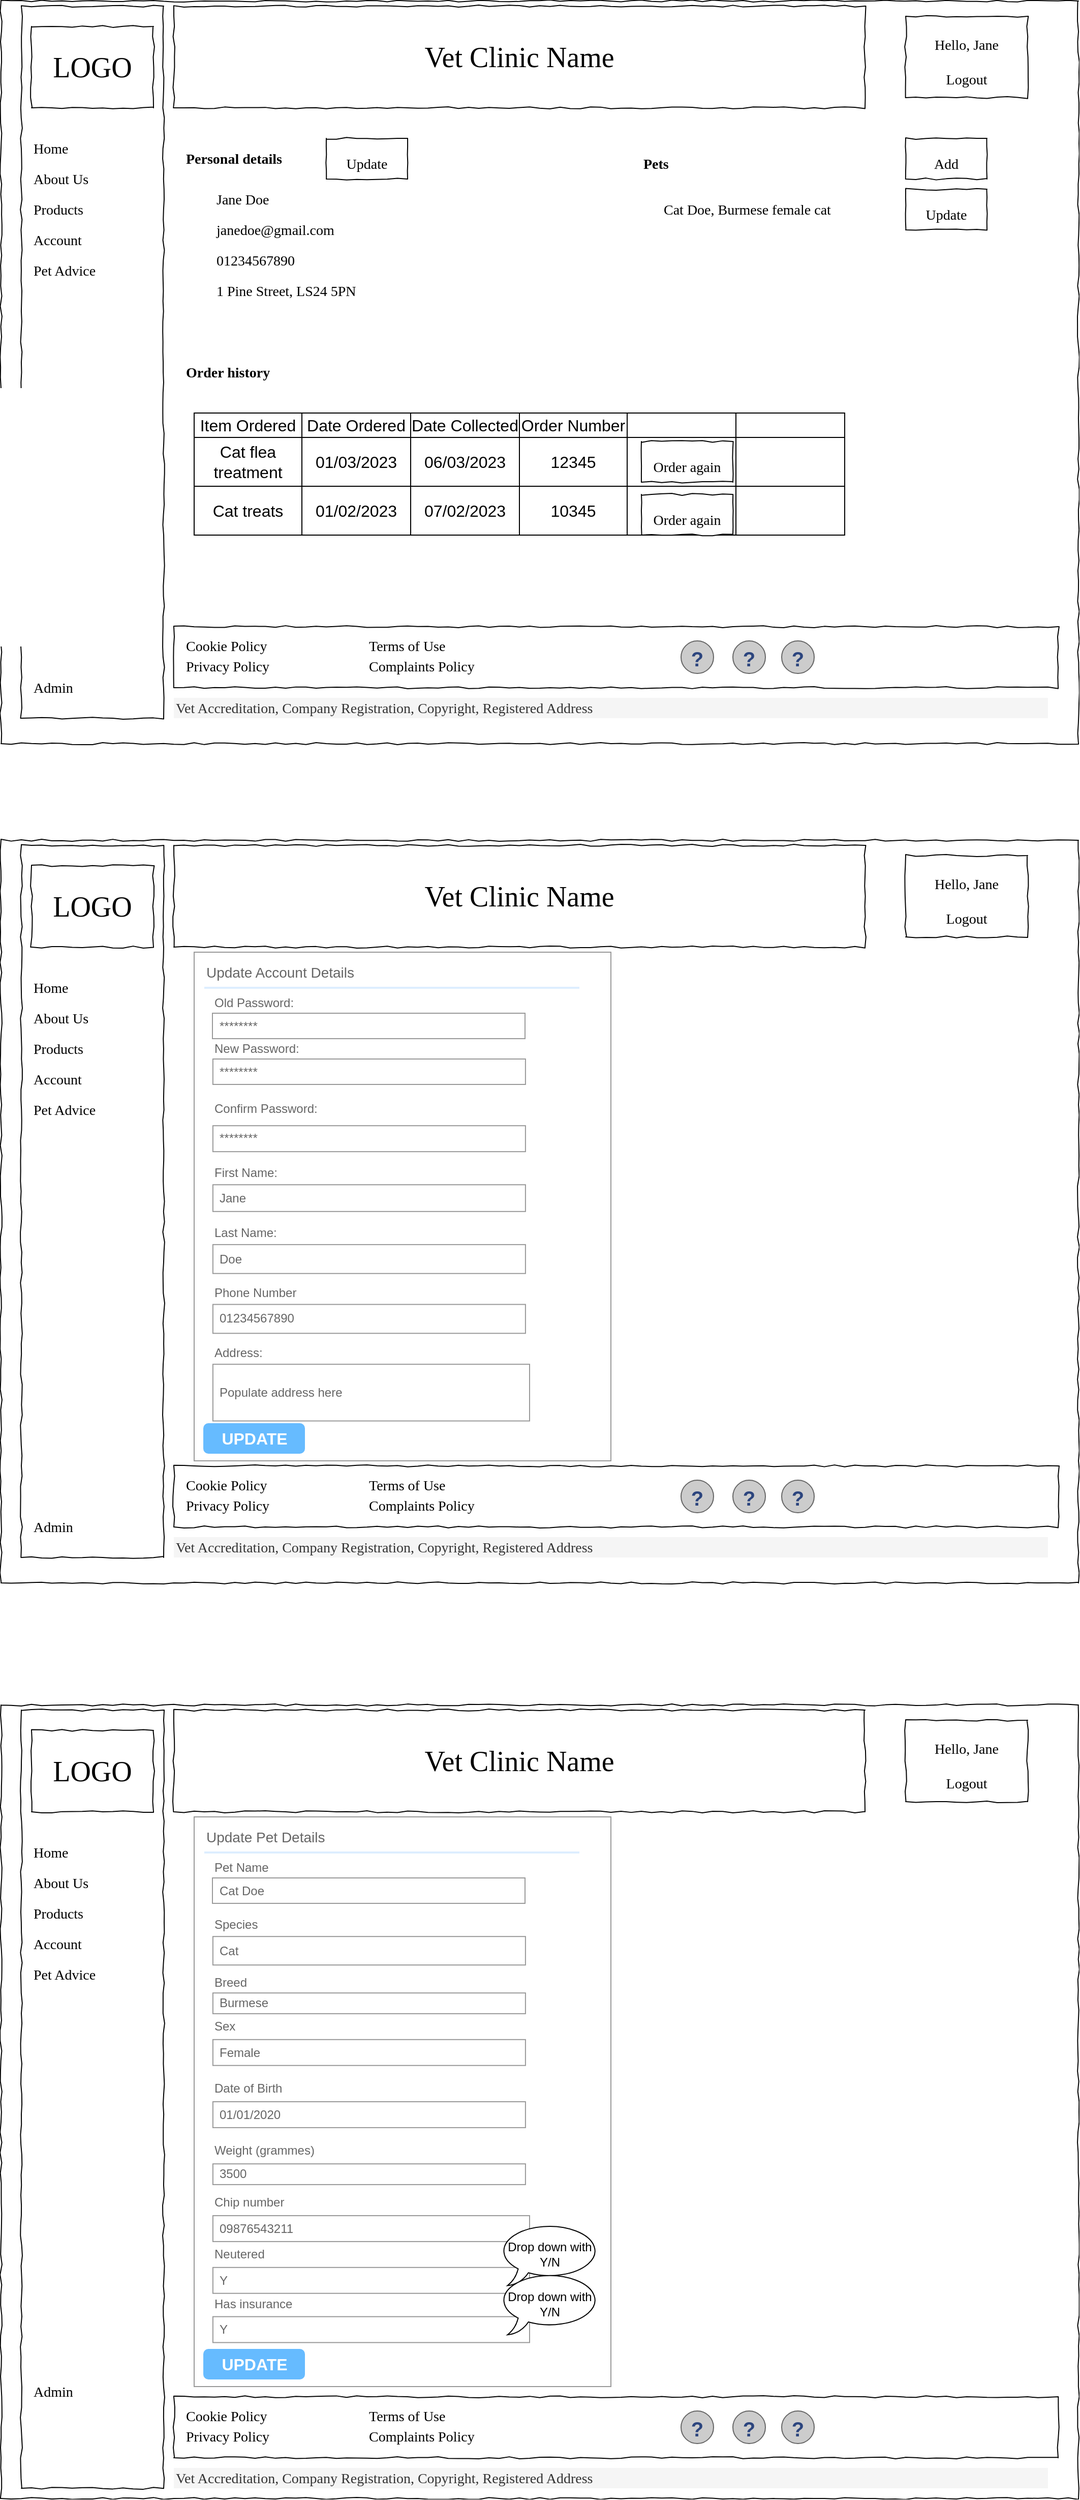 <mxfile version="21.2.1" type="github">
  <diagram name="Page-1" id="03018318-947c-dd8e-b7a3-06fadd420f32">
    <mxGraphModel dx="1396" dy="671" grid="1" gridSize="10" guides="1" tooltips="1" connect="1" arrows="1" fold="1" page="1" pageScale="1" pageWidth="1100" pageHeight="850" background="none" math="0" shadow="0">
      <root>
        <mxCell id="0" />
        <mxCell id="1" parent="0" />
        <mxCell id="rn0QdvjTBMLJ68BaJbEk-1" value="" style="whiteSpace=wrap;html=1;rounded=0;shadow=0;labelBackgroundColor=none;strokeColor=#000000;strokeWidth=1;fillColor=none;fontFamily=Verdana;fontSize=12;fontColor=#000000;align=center;comic=1;" vertex="1" parent="1">
          <mxGeometry x="10" y="25" width="1060" height="730" as="geometry" />
        </mxCell>
        <mxCell id="rn0QdvjTBMLJ68BaJbEk-2" value="" style="whiteSpace=wrap;html=1;rounded=0;shadow=0;labelBackgroundColor=none;strokeWidth=1;fillColor=none;fontFamily=Verdana;fontSize=12;align=center;comic=1;" vertex="1" parent="1">
          <mxGeometry x="30" y="30" width="140" height="700" as="geometry" />
        </mxCell>
        <mxCell id="rn0QdvjTBMLJ68BaJbEk-5" value="Vet Clinic Name" style="whiteSpace=wrap;html=1;rounded=0;shadow=0;labelBackgroundColor=none;strokeWidth=1;fontFamily=Verdana;fontSize=28;align=center;comic=1;" vertex="1" parent="1">
          <mxGeometry x="180" y="30" width="680" height="100" as="geometry" />
        </mxCell>
        <mxCell id="rn0QdvjTBMLJ68BaJbEk-10" value="" style="whiteSpace=wrap;html=1;rounded=0;shadow=0;labelBackgroundColor=none;strokeWidth=1;fontFamily=Verdana;fontSize=28;align=center;comic=1;" vertex="1" parent="1">
          <mxGeometry x="180" y="640" width="870" height="60" as="geometry" />
        </mxCell>
        <mxCell id="rn0QdvjTBMLJ68BaJbEk-11" value="" style="verticalLabelPosition=bottom;shadow=0;dashed=0;align=center;html=1;verticalAlign=top;strokeWidth=1;shape=mxgraph.mockup.misc.help_icon;" vertex="1" parent="1">
          <mxGeometry x="730" y="654" width="32" height="32" as="geometry" />
        </mxCell>
        <mxCell id="rn0QdvjTBMLJ68BaJbEk-12" value="" style="verticalLabelPosition=bottom;shadow=0;dashed=0;align=center;html=1;verticalAlign=top;strokeWidth=1;shape=mxgraph.mockup.misc.help_icon;" vertex="1" parent="1">
          <mxGeometry x="679" y="654" width="32" height="32" as="geometry" />
        </mxCell>
        <mxCell id="rn0QdvjTBMLJ68BaJbEk-13" value="" style="verticalLabelPosition=bottom;shadow=0;dashed=0;align=center;html=1;verticalAlign=top;strokeWidth=1;shape=mxgraph.mockup.misc.help_icon;" vertex="1" parent="1">
          <mxGeometry x="778" y="654" width="32" height="32" as="geometry" />
        </mxCell>
        <mxCell id="rn0QdvjTBMLJ68BaJbEk-14" value="Cookie Policy" style="text;html=1;points=[];align=left;verticalAlign=top;spacingTop=-4;fontSize=14;fontFamily=Verdana" vertex="1" parent="1">
          <mxGeometry x="190" y="649" width="100" height="20" as="geometry" />
        </mxCell>
        <mxCell id="rn0QdvjTBMLJ68BaJbEk-15" value="Vet Accreditation, Company Registration, Copyright, Registered Address" style="text;html=1;points=[];align=left;verticalAlign=top;spacingTop=-4;fontSize=14;fontFamily=Verdana;fillColor=#f5f5f5;fontColor=#333333;strokeColor=none;" vertex="1" parent="1">
          <mxGeometry x="180" y="710" width="860" height="20" as="geometry" />
        </mxCell>
        <mxCell id="rn0QdvjTBMLJ68BaJbEk-16" value="Privacy Policy" style="text;html=1;points=[];align=left;verticalAlign=top;spacingTop=-4;fontSize=14;fontFamily=Verdana" vertex="1" parent="1">
          <mxGeometry x="190" y="669" width="100" height="20" as="geometry" />
        </mxCell>
        <mxCell id="rn0QdvjTBMLJ68BaJbEk-17" value="Terms of Use" style="text;html=1;points=[];align=left;verticalAlign=top;spacingTop=-4;fontSize=14;fontFamily=Verdana" vertex="1" parent="1">
          <mxGeometry x="370" y="649" width="100" height="20" as="geometry" />
        </mxCell>
        <mxCell id="rn0QdvjTBMLJ68BaJbEk-18" value="Complaints Policy" style="text;html=1;points=[];align=left;verticalAlign=top;spacingTop=-4;fontSize=14;fontFamily=Verdana" vertex="1" parent="1">
          <mxGeometry x="370" y="669" width="100" height="20" as="geometry" />
        </mxCell>
        <mxCell id="rn0QdvjTBMLJ68BaJbEk-19" value="&lt;div align=&quot;center&quot;&gt;&lt;font style=&quot;font-size: 14px;&quot;&gt;Hello, Jane&lt;/font&gt;&lt;/div&gt;&lt;div align=&quot;center&quot;&gt;&lt;font style=&quot;font-size: 14px;&quot;&gt;Logout&lt;/font&gt;&lt;/div&gt;" style="whiteSpace=wrap;html=1;rounded=0;shadow=0;labelBackgroundColor=none;strokeWidth=1;fontFamily=Verdana;fontSize=28;align=center;comic=1;" vertex="1" parent="1">
          <mxGeometry x="900" y="40" width="120" height="80" as="geometry" />
        </mxCell>
        <mxCell id="rn0QdvjTBMLJ68BaJbEk-20" value="LOGO" style="whiteSpace=wrap;html=1;rounded=0;shadow=0;labelBackgroundColor=none;strokeWidth=1;fontFamily=Verdana;fontSize=28;align=center;comic=1;" vertex="1" parent="1">
          <mxGeometry x="40" y="50" width="120" height="80" as="geometry" />
        </mxCell>
        <mxCell id="rn0QdvjTBMLJ68BaJbEk-21" value="Home" style="text;html=1;points=[];align=left;verticalAlign=top;spacingTop=-4;fontSize=14;fontFamily=Verdana" vertex="1" parent="1">
          <mxGeometry x="40" y="160" width="110" height="20" as="geometry" />
        </mxCell>
        <mxCell id="rn0QdvjTBMLJ68BaJbEk-22" value="About Us" style="text;html=1;points=[];align=left;verticalAlign=top;spacingTop=-4;fontSize=14;fontFamily=Verdana" vertex="1" parent="1">
          <mxGeometry x="40" y="190" width="110" height="20" as="geometry" />
        </mxCell>
        <mxCell id="rn0QdvjTBMLJ68BaJbEk-23" value="Products" style="text;html=1;points=[];align=left;verticalAlign=top;spacingTop=-4;fontSize=14;fontFamily=Verdana" vertex="1" parent="1">
          <mxGeometry x="40" y="220" width="110" height="20" as="geometry" />
        </mxCell>
        <mxCell id="rn0QdvjTBMLJ68BaJbEk-24" value="Account" style="text;html=1;points=[];align=left;verticalAlign=top;spacingTop=-4;fontSize=14;fontFamily=Verdana" vertex="1" parent="1">
          <mxGeometry x="40" y="250" width="110" height="20" as="geometry" />
        </mxCell>
        <mxCell id="rn0QdvjTBMLJ68BaJbEk-25" value="Pet Advice" style="text;html=1;points=[];align=left;verticalAlign=top;spacingTop=-4;fontSize=14;fontFamily=Verdana" vertex="1" parent="1">
          <mxGeometry x="40" y="280" width="110" height="20" as="geometry" />
        </mxCell>
        <mxCell id="rn0QdvjTBMLJ68BaJbEk-26" value="Admin" style="text;html=1;points=[];align=left;verticalAlign=top;spacingTop=-4;fontSize=14;fontFamily=Verdana" vertex="1" parent="1">
          <mxGeometry x="40" y="690" width="110" height="20" as="geometry" />
        </mxCell>
        <mxCell id="rn0QdvjTBMLJ68BaJbEk-27" value="Personal details&lt;br&gt;" style="text;html=1;points=[];align=left;verticalAlign=top;spacingTop=-4;fontSize=14;fontFamily=Verdana;fontStyle=1" vertex="1" parent="1">
          <mxGeometry x="190" y="170" width="110" height="20" as="geometry" />
        </mxCell>
        <mxCell id="rn0QdvjTBMLJ68BaJbEk-29" value="&lt;font style=&quot;font-size: 14px;&quot;&gt;Update&lt;/font&gt;" style="whiteSpace=wrap;html=1;rounded=0;shadow=0;labelBackgroundColor=none;strokeWidth=1;fontFamily=Verdana;fontSize=28;align=center;comic=1;" vertex="1" parent="1">
          <mxGeometry x="330" y="160" width="80" height="40" as="geometry" />
        </mxCell>
        <mxCell id="rn0QdvjTBMLJ68BaJbEk-30" value="Jane Doe" style="text;html=1;points=[];align=left;verticalAlign=top;spacingTop=-4;fontSize=14;fontFamily=Verdana" vertex="1" parent="1">
          <mxGeometry x="220" y="210" width="110" height="20" as="geometry" />
        </mxCell>
        <mxCell id="rn0QdvjTBMLJ68BaJbEk-31" value="janedoe@gmail.com" style="text;html=1;points=[];align=left;verticalAlign=top;spacingTop=-4;fontSize=14;fontFamily=Verdana" vertex="1" parent="1">
          <mxGeometry x="220" y="240" width="110" height="20" as="geometry" />
        </mxCell>
        <mxCell id="rn0QdvjTBMLJ68BaJbEk-32" value="Pets" style="text;html=1;points=[];align=left;verticalAlign=top;spacingTop=-4;fontSize=14;fontFamily=Verdana;fontStyle=1" vertex="1" parent="1">
          <mxGeometry x="640" y="175" width="110" height="20" as="geometry" />
        </mxCell>
        <mxCell id="rn0QdvjTBMLJ68BaJbEk-33" value="&lt;font style=&quot;font-size: 14px;&quot;&gt;Add&lt;/font&gt;" style="whiteSpace=wrap;html=1;rounded=0;shadow=0;labelBackgroundColor=none;strokeWidth=1;fontFamily=Verdana;fontSize=28;align=center;comic=1;" vertex="1" parent="1">
          <mxGeometry x="900" y="160" width="80" height="40" as="geometry" />
        </mxCell>
        <mxCell id="rn0QdvjTBMLJ68BaJbEk-34" value="Cat Doe, Burmese female cat" style="text;html=1;points=[];align=left;verticalAlign=top;spacingTop=-4;fontSize=14;fontFamily=Verdana" vertex="1" parent="1">
          <mxGeometry x="660" y="220" width="110" height="20" as="geometry" />
        </mxCell>
        <mxCell id="rn0QdvjTBMLJ68BaJbEk-35" value="&lt;font style=&quot;font-size: 14px;&quot;&gt;Update&lt;/font&gt;" style="whiteSpace=wrap;html=1;rounded=0;shadow=0;labelBackgroundColor=none;strokeWidth=1;fontFamily=Verdana;fontSize=28;align=center;comic=1;" vertex="1" parent="1">
          <mxGeometry x="900" y="210" width="80" height="40" as="geometry" />
        </mxCell>
        <mxCell id="rn0QdvjTBMLJ68BaJbEk-36" value="Order history" style="text;html=1;points=[];align=left;verticalAlign=top;spacingTop=-4;fontSize=14;fontFamily=Verdana;fontStyle=1" vertex="1" parent="1">
          <mxGeometry x="190" y="380" width="110" height="20" as="geometry" />
        </mxCell>
        <mxCell id="rn0QdvjTBMLJ68BaJbEk-38" value="01234567890" style="text;html=1;points=[];align=left;verticalAlign=top;spacingTop=-4;fontSize=14;fontFamily=Verdana" vertex="1" parent="1">
          <mxGeometry x="220" y="270" width="110" height="20" as="geometry" />
        </mxCell>
        <mxCell id="rn0QdvjTBMLJ68BaJbEk-39" value="1 Pine Street, LS24 5PN" style="text;html=1;points=[];align=left;verticalAlign=top;spacingTop=-4;fontSize=14;fontFamily=Verdana" vertex="1" parent="1">
          <mxGeometry x="220" y="300" width="110" height="20" as="geometry" />
        </mxCell>
        <mxCell id="rn0QdvjTBMLJ68BaJbEk-40" value="" style="shape=table;startSize=0;container=1;collapsible=0;childLayout=tableLayout;fontSize=16;" vertex="1" parent="1">
          <mxGeometry x="200" y="430" width="320" height="120" as="geometry" />
        </mxCell>
        <mxCell id="rn0QdvjTBMLJ68BaJbEk-45" value="" style="shape=tableRow;horizontal=0;startSize=0;swimlaneHead=0;swimlaneBody=0;strokeColor=inherit;top=0;left=0;bottom=0;right=0;collapsible=0;dropTarget=0;fillColor=none;points=[[0,0.5],[1,0.5]];portConstraint=eastwest;fontSize=16;" vertex="1" parent="rn0QdvjTBMLJ68BaJbEk-40">
          <mxGeometry width="320" height="24" as="geometry" />
        </mxCell>
        <mxCell id="rn0QdvjTBMLJ68BaJbEk-48" value="Item Ordered" style="shape=partialRectangle;html=1;whiteSpace=wrap;connectable=0;strokeColor=inherit;overflow=hidden;fillColor=none;top=0;left=0;bottom=0;right=0;pointerEvents=1;fontSize=16;" vertex="1" parent="rn0QdvjTBMLJ68BaJbEk-45">
          <mxGeometry width="106" height="24" as="geometry">
            <mxRectangle width="106" height="24" as="alternateBounds" />
          </mxGeometry>
        </mxCell>
        <mxCell id="rn0QdvjTBMLJ68BaJbEk-46" value="Date Ordered" style="shape=partialRectangle;html=1;whiteSpace=wrap;connectable=0;strokeColor=inherit;overflow=hidden;fillColor=none;top=0;left=0;bottom=0;right=0;pointerEvents=1;fontSize=16;" vertex="1" parent="rn0QdvjTBMLJ68BaJbEk-45">
          <mxGeometry x="106" width="107" height="24" as="geometry">
            <mxRectangle width="107" height="24" as="alternateBounds" />
          </mxGeometry>
        </mxCell>
        <mxCell id="rn0QdvjTBMLJ68BaJbEk-47" value="Date Collected" style="shape=partialRectangle;html=1;whiteSpace=wrap;connectable=0;strokeColor=inherit;overflow=hidden;fillColor=none;top=0;left=0;bottom=0;right=0;pointerEvents=1;fontSize=16;" vertex="1" parent="rn0QdvjTBMLJ68BaJbEk-45">
          <mxGeometry x="213" width="107" height="24" as="geometry">
            <mxRectangle width="107" height="24" as="alternateBounds" />
          </mxGeometry>
        </mxCell>
        <mxCell id="rn0QdvjTBMLJ68BaJbEk-49" value="" style="shape=tableRow;horizontal=0;startSize=0;swimlaneHead=0;swimlaneBody=0;strokeColor=inherit;top=0;left=0;bottom=0;right=0;collapsible=0;dropTarget=0;fillColor=none;points=[[0,0.5],[1,0.5]];portConstraint=eastwest;fontSize=16;" vertex="1" parent="rn0QdvjTBMLJ68BaJbEk-40">
          <mxGeometry y="24" width="320" height="48" as="geometry" />
        </mxCell>
        <mxCell id="rn0QdvjTBMLJ68BaJbEk-50" value="Cat flea treatment" style="shape=partialRectangle;html=1;whiteSpace=wrap;connectable=0;strokeColor=inherit;overflow=hidden;fillColor=none;top=0;left=0;bottom=0;right=0;pointerEvents=1;fontSize=16;" vertex="1" parent="rn0QdvjTBMLJ68BaJbEk-49">
          <mxGeometry width="106" height="48" as="geometry">
            <mxRectangle width="106" height="48" as="alternateBounds" />
          </mxGeometry>
        </mxCell>
        <mxCell id="rn0QdvjTBMLJ68BaJbEk-51" value="01/03/2023" style="shape=partialRectangle;html=1;whiteSpace=wrap;connectable=0;strokeColor=inherit;overflow=hidden;fillColor=none;top=0;left=0;bottom=0;right=0;pointerEvents=1;fontSize=16;" vertex="1" parent="rn0QdvjTBMLJ68BaJbEk-49">
          <mxGeometry x="106" width="107" height="48" as="geometry">
            <mxRectangle width="107" height="48" as="alternateBounds" />
          </mxGeometry>
        </mxCell>
        <mxCell id="rn0QdvjTBMLJ68BaJbEk-52" value="06/03/2023" style="shape=partialRectangle;html=1;whiteSpace=wrap;connectable=0;strokeColor=inherit;overflow=hidden;fillColor=none;top=0;left=0;bottom=0;right=0;pointerEvents=1;fontSize=16;" vertex="1" parent="rn0QdvjTBMLJ68BaJbEk-49">
          <mxGeometry x="213" width="107" height="48" as="geometry">
            <mxRectangle width="107" height="48" as="alternateBounds" />
          </mxGeometry>
        </mxCell>
        <mxCell id="rn0QdvjTBMLJ68BaJbEk-41" value="" style="shape=tableRow;horizontal=0;startSize=0;swimlaneHead=0;swimlaneBody=0;strokeColor=inherit;top=0;left=0;bottom=0;right=0;collapsible=0;dropTarget=0;fillColor=none;points=[[0,0.5],[1,0.5]];portConstraint=eastwest;fontSize=16;" vertex="1" parent="rn0QdvjTBMLJ68BaJbEk-40">
          <mxGeometry y="72" width="320" height="48" as="geometry" />
        </mxCell>
        <mxCell id="rn0QdvjTBMLJ68BaJbEk-42" value="Cat treats" style="shape=partialRectangle;html=1;whiteSpace=wrap;connectable=0;strokeColor=inherit;overflow=hidden;fillColor=none;top=0;left=0;bottom=0;right=0;pointerEvents=1;fontSize=16;" vertex="1" parent="rn0QdvjTBMLJ68BaJbEk-41">
          <mxGeometry width="106" height="48" as="geometry">
            <mxRectangle width="106" height="48" as="alternateBounds" />
          </mxGeometry>
        </mxCell>
        <mxCell id="rn0QdvjTBMLJ68BaJbEk-43" value="01/02/2023" style="shape=partialRectangle;html=1;whiteSpace=wrap;connectable=0;strokeColor=inherit;overflow=hidden;fillColor=none;top=0;left=0;bottom=0;right=0;pointerEvents=1;fontSize=16;" vertex="1" parent="rn0QdvjTBMLJ68BaJbEk-41">
          <mxGeometry x="106" width="107" height="48" as="geometry">
            <mxRectangle width="107" height="48" as="alternateBounds" />
          </mxGeometry>
        </mxCell>
        <mxCell id="rn0QdvjTBMLJ68BaJbEk-44" value="07/02/2023" style="shape=partialRectangle;html=1;whiteSpace=wrap;connectable=0;strokeColor=inherit;overflow=hidden;fillColor=none;top=0;left=0;bottom=0;right=0;pointerEvents=1;fontSize=16;" vertex="1" parent="rn0QdvjTBMLJ68BaJbEk-41">
          <mxGeometry x="213" width="107" height="48" as="geometry">
            <mxRectangle width="107" height="48" as="alternateBounds" />
          </mxGeometry>
        </mxCell>
        <mxCell id="rn0QdvjTBMLJ68BaJbEk-55" value="" style="shape=table;startSize=0;container=1;collapsible=0;childLayout=tableLayout;fontSize=16;" vertex="1" parent="1">
          <mxGeometry x="520" y="430" width="320" height="120" as="geometry" />
        </mxCell>
        <mxCell id="rn0QdvjTBMLJ68BaJbEk-56" value="" style="shape=tableRow;horizontal=0;startSize=0;swimlaneHead=0;swimlaneBody=0;strokeColor=inherit;top=0;left=0;bottom=0;right=0;collapsible=0;dropTarget=0;fillColor=none;points=[[0,0.5],[1,0.5]];portConstraint=eastwest;fontSize=16;" vertex="1" parent="rn0QdvjTBMLJ68BaJbEk-55">
          <mxGeometry width="320" height="24" as="geometry" />
        </mxCell>
        <mxCell id="rn0QdvjTBMLJ68BaJbEk-57" value="Order Number" style="shape=partialRectangle;html=1;whiteSpace=wrap;connectable=0;strokeColor=inherit;overflow=hidden;fillColor=none;top=0;left=0;bottom=0;right=0;pointerEvents=1;fontSize=16;" vertex="1" parent="rn0QdvjTBMLJ68BaJbEk-56">
          <mxGeometry width="106" height="24" as="geometry">
            <mxRectangle width="106" height="24" as="alternateBounds" />
          </mxGeometry>
        </mxCell>
        <mxCell id="rn0QdvjTBMLJ68BaJbEk-58" value="" style="shape=partialRectangle;html=1;whiteSpace=wrap;connectable=0;strokeColor=inherit;overflow=hidden;fillColor=none;top=0;left=0;bottom=0;right=0;pointerEvents=1;fontSize=16;" vertex="1" parent="rn0QdvjTBMLJ68BaJbEk-56">
          <mxGeometry x="106" width="107" height="24" as="geometry">
            <mxRectangle width="107" height="24" as="alternateBounds" />
          </mxGeometry>
        </mxCell>
        <mxCell id="rn0QdvjTBMLJ68BaJbEk-59" value="" style="shape=partialRectangle;html=1;whiteSpace=wrap;connectable=0;strokeColor=inherit;overflow=hidden;fillColor=none;top=0;left=0;bottom=0;right=0;pointerEvents=1;fontSize=16;" vertex="1" parent="rn0QdvjTBMLJ68BaJbEk-56">
          <mxGeometry x="213" width="107" height="24" as="geometry">
            <mxRectangle width="107" height="24" as="alternateBounds" />
          </mxGeometry>
        </mxCell>
        <mxCell id="rn0QdvjTBMLJ68BaJbEk-60" value="" style="shape=tableRow;horizontal=0;startSize=0;swimlaneHead=0;swimlaneBody=0;strokeColor=inherit;top=0;left=0;bottom=0;right=0;collapsible=0;dropTarget=0;fillColor=none;points=[[0,0.5],[1,0.5]];portConstraint=eastwest;fontSize=16;" vertex="1" parent="rn0QdvjTBMLJ68BaJbEk-55">
          <mxGeometry y="24" width="320" height="48" as="geometry" />
        </mxCell>
        <mxCell id="rn0QdvjTBMLJ68BaJbEk-61" value="12345" style="shape=partialRectangle;html=1;whiteSpace=wrap;connectable=0;strokeColor=inherit;overflow=hidden;fillColor=none;top=0;left=0;bottom=0;right=0;pointerEvents=1;fontSize=16;" vertex="1" parent="rn0QdvjTBMLJ68BaJbEk-60">
          <mxGeometry width="106" height="48" as="geometry">
            <mxRectangle width="106" height="48" as="alternateBounds" />
          </mxGeometry>
        </mxCell>
        <mxCell id="rn0QdvjTBMLJ68BaJbEk-62" value="" style="shape=partialRectangle;html=1;whiteSpace=wrap;connectable=0;strokeColor=inherit;overflow=hidden;fillColor=none;top=0;left=0;bottom=0;right=0;pointerEvents=1;fontSize=16;" vertex="1" parent="rn0QdvjTBMLJ68BaJbEk-60">
          <mxGeometry x="106" width="107" height="48" as="geometry">
            <mxRectangle width="107" height="48" as="alternateBounds" />
          </mxGeometry>
        </mxCell>
        <mxCell id="rn0QdvjTBMLJ68BaJbEk-63" value="" style="shape=partialRectangle;html=1;whiteSpace=wrap;connectable=0;strokeColor=inherit;overflow=hidden;fillColor=none;top=0;left=0;bottom=0;right=0;pointerEvents=1;fontSize=16;" vertex="1" parent="rn0QdvjTBMLJ68BaJbEk-60">
          <mxGeometry x="213" width="107" height="48" as="geometry">
            <mxRectangle width="107" height="48" as="alternateBounds" />
          </mxGeometry>
        </mxCell>
        <mxCell id="rn0QdvjTBMLJ68BaJbEk-64" value="" style="shape=tableRow;horizontal=0;startSize=0;swimlaneHead=0;swimlaneBody=0;strokeColor=inherit;top=0;left=0;bottom=0;right=0;collapsible=0;dropTarget=0;fillColor=none;points=[[0,0.5],[1,0.5]];portConstraint=eastwest;fontSize=16;" vertex="1" parent="rn0QdvjTBMLJ68BaJbEk-55">
          <mxGeometry y="72" width="320" height="48" as="geometry" />
        </mxCell>
        <mxCell id="rn0QdvjTBMLJ68BaJbEk-65" value="10345" style="shape=partialRectangle;html=1;whiteSpace=wrap;connectable=0;strokeColor=inherit;overflow=hidden;fillColor=none;top=0;left=0;bottom=0;right=0;pointerEvents=1;fontSize=16;" vertex="1" parent="rn0QdvjTBMLJ68BaJbEk-64">
          <mxGeometry width="106" height="48" as="geometry">
            <mxRectangle width="106" height="48" as="alternateBounds" />
          </mxGeometry>
        </mxCell>
        <mxCell id="rn0QdvjTBMLJ68BaJbEk-66" value="" style="shape=partialRectangle;html=1;whiteSpace=wrap;connectable=0;strokeColor=inherit;overflow=hidden;fillColor=none;top=0;left=0;bottom=0;right=0;pointerEvents=1;fontSize=16;" vertex="1" parent="rn0QdvjTBMLJ68BaJbEk-64">
          <mxGeometry x="106" width="107" height="48" as="geometry">
            <mxRectangle width="107" height="48" as="alternateBounds" />
          </mxGeometry>
        </mxCell>
        <mxCell id="rn0QdvjTBMLJ68BaJbEk-67" value="" style="shape=partialRectangle;html=1;whiteSpace=wrap;connectable=0;strokeColor=inherit;overflow=hidden;fillColor=none;top=0;left=0;bottom=0;right=0;pointerEvents=1;fontSize=16;" vertex="1" parent="rn0QdvjTBMLJ68BaJbEk-64">
          <mxGeometry x="213" width="107" height="48" as="geometry">
            <mxRectangle width="107" height="48" as="alternateBounds" />
          </mxGeometry>
        </mxCell>
        <mxCell id="rn0QdvjTBMLJ68BaJbEk-68" value="&lt;font style=&quot;font-size: 14px;&quot;&gt;Order again&lt;/font&gt;" style="whiteSpace=wrap;html=1;rounded=0;shadow=0;labelBackgroundColor=none;strokeWidth=1;fontFamily=Verdana;fontSize=28;align=center;comic=1;" vertex="1" parent="1">
          <mxGeometry x="640" y="458" width="90" height="40" as="geometry" />
        </mxCell>
        <mxCell id="rn0QdvjTBMLJ68BaJbEk-69" value="&lt;font style=&quot;font-size: 14px;&quot;&gt;Order again&lt;/font&gt;" style="whiteSpace=wrap;html=1;rounded=0;shadow=0;labelBackgroundColor=none;strokeWidth=1;fontFamily=Verdana;fontSize=28;align=center;comic=1;" vertex="1" parent="1">
          <mxGeometry x="640" y="510" width="90" height="40" as="geometry" />
        </mxCell>
        <mxCell id="rn0QdvjTBMLJ68BaJbEk-71" value="" style="whiteSpace=wrap;html=1;rounded=0;shadow=0;labelBackgroundColor=none;strokeColor=#000000;strokeWidth=1;fillColor=none;fontFamily=Verdana;fontSize=12;fontColor=#000000;align=center;comic=1;" vertex="1" parent="1">
          <mxGeometry x="10" y="850" width="1060" height="730" as="geometry" />
        </mxCell>
        <mxCell id="rn0QdvjTBMLJ68BaJbEk-72" value="" style="whiteSpace=wrap;html=1;rounded=0;shadow=0;labelBackgroundColor=none;strokeWidth=1;fillColor=none;fontFamily=Verdana;fontSize=12;align=center;comic=1;" vertex="1" parent="1">
          <mxGeometry x="30" y="855" width="140" height="700" as="geometry" />
        </mxCell>
        <mxCell id="rn0QdvjTBMLJ68BaJbEk-73" value="Vet Clinic Name" style="whiteSpace=wrap;html=1;rounded=0;shadow=0;labelBackgroundColor=none;strokeWidth=1;fontFamily=Verdana;fontSize=28;align=center;comic=1;" vertex="1" parent="1">
          <mxGeometry x="180" y="855" width="680" height="100" as="geometry" />
        </mxCell>
        <mxCell id="rn0QdvjTBMLJ68BaJbEk-74" value="" style="whiteSpace=wrap;html=1;rounded=0;shadow=0;labelBackgroundColor=none;strokeWidth=1;fontFamily=Verdana;fontSize=28;align=center;comic=1;" vertex="1" parent="1">
          <mxGeometry x="180" y="1465" width="870" height="60" as="geometry" />
        </mxCell>
        <mxCell id="rn0QdvjTBMLJ68BaJbEk-75" value="" style="verticalLabelPosition=bottom;shadow=0;dashed=0;align=center;html=1;verticalAlign=top;strokeWidth=1;shape=mxgraph.mockup.misc.help_icon;" vertex="1" parent="1">
          <mxGeometry x="730" y="1479" width="32" height="32" as="geometry" />
        </mxCell>
        <mxCell id="rn0QdvjTBMLJ68BaJbEk-76" value="" style="verticalLabelPosition=bottom;shadow=0;dashed=0;align=center;html=1;verticalAlign=top;strokeWidth=1;shape=mxgraph.mockup.misc.help_icon;" vertex="1" parent="1">
          <mxGeometry x="679" y="1479" width="32" height="32" as="geometry" />
        </mxCell>
        <mxCell id="rn0QdvjTBMLJ68BaJbEk-77" value="" style="verticalLabelPosition=bottom;shadow=0;dashed=0;align=center;html=1;verticalAlign=top;strokeWidth=1;shape=mxgraph.mockup.misc.help_icon;" vertex="1" parent="1">
          <mxGeometry x="778" y="1479" width="32" height="32" as="geometry" />
        </mxCell>
        <mxCell id="rn0QdvjTBMLJ68BaJbEk-78" value="Cookie Policy" style="text;html=1;points=[];align=left;verticalAlign=top;spacingTop=-4;fontSize=14;fontFamily=Verdana" vertex="1" parent="1">
          <mxGeometry x="190" y="1474" width="100" height="20" as="geometry" />
        </mxCell>
        <mxCell id="rn0QdvjTBMLJ68BaJbEk-79" value="Vet Accreditation, Company Registration, Copyright, Registered Address" style="text;html=1;points=[];align=left;verticalAlign=top;spacingTop=-4;fontSize=14;fontFamily=Verdana;fillColor=#f5f5f5;fontColor=#333333;strokeColor=none;" vertex="1" parent="1">
          <mxGeometry x="180" y="1535" width="860" height="20" as="geometry" />
        </mxCell>
        <mxCell id="rn0QdvjTBMLJ68BaJbEk-80" value="Privacy Policy" style="text;html=1;points=[];align=left;verticalAlign=top;spacingTop=-4;fontSize=14;fontFamily=Verdana" vertex="1" parent="1">
          <mxGeometry x="190" y="1494" width="100" height="20" as="geometry" />
        </mxCell>
        <mxCell id="rn0QdvjTBMLJ68BaJbEk-81" value="Terms of Use" style="text;html=1;points=[];align=left;verticalAlign=top;spacingTop=-4;fontSize=14;fontFamily=Verdana" vertex="1" parent="1">
          <mxGeometry x="370" y="1474" width="100" height="20" as="geometry" />
        </mxCell>
        <mxCell id="rn0QdvjTBMLJ68BaJbEk-82" value="Complaints Policy" style="text;html=1;points=[];align=left;verticalAlign=top;spacingTop=-4;fontSize=14;fontFamily=Verdana" vertex="1" parent="1">
          <mxGeometry x="370" y="1494" width="100" height="20" as="geometry" />
        </mxCell>
        <mxCell id="rn0QdvjTBMLJ68BaJbEk-83" value="&lt;div align=&quot;center&quot;&gt;&lt;font style=&quot;font-size: 14px;&quot;&gt;Hello, Jane&lt;/font&gt;&lt;/div&gt;&lt;div align=&quot;center&quot;&gt;&lt;font style=&quot;font-size: 14px;&quot;&gt;Logout&lt;/font&gt;&lt;/div&gt;" style="whiteSpace=wrap;html=1;rounded=0;shadow=0;labelBackgroundColor=none;strokeWidth=1;fontFamily=Verdana;fontSize=28;align=center;comic=1;" vertex="1" parent="1">
          <mxGeometry x="900" y="865" width="120" height="80" as="geometry" />
        </mxCell>
        <mxCell id="rn0QdvjTBMLJ68BaJbEk-84" value="LOGO" style="whiteSpace=wrap;html=1;rounded=0;shadow=0;labelBackgroundColor=none;strokeWidth=1;fontFamily=Verdana;fontSize=28;align=center;comic=1;" vertex="1" parent="1">
          <mxGeometry x="40" y="875" width="120" height="80" as="geometry" />
        </mxCell>
        <mxCell id="rn0QdvjTBMLJ68BaJbEk-85" value="Home" style="text;html=1;points=[];align=left;verticalAlign=top;spacingTop=-4;fontSize=14;fontFamily=Verdana" vertex="1" parent="1">
          <mxGeometry x="40" y="985" width="110" height="20" as="geometry" />
        </mxCell>
        <mxCell id="rn0QdvjTBMLJ68BaJbEk-86" value="About Us" style="text;html=1;points=[];align=left;verticalAlign=top;spacingTop=-4;fontSize=14;fontFamily=Verdana" vertex="1" parent="1">
          <mxGeometry x="40" y="1015" width="110" height="20" as="geometry" />
        </mxCell>
        <mxCell id="rn0QdvjTBMLJ68BaJbEk-87" value="Products" style="text;html=1;points=[];align=left;verticalAlign=top;spacingTop=-4;fontSize=14;fontFamily=Verdana" vertex="1" parent="1">
          <mxGeometry x="40" y="1045" width="110" height="20" as="geometry" />
        </mxCell>
        <mxCell id="rn0QdvjTBMLJ68BaJbEk-88" value="Account" style="text;html=1;points=[];align=left;verticalAlign=top;spacingTop=-4;fontSize=14;fontFamily=Verdana" vertex="1" parent="1">
          <mxGeometry x="40" y="1075" width="110" height="20" as="geometry" />
        </mxCell>
        <mxCell id="rn0QdvjTBMLJ68BaJbEk-89" value="Pet Advice" style="text;html=1;points=[];align=left;verticalAlign=top;spacingTop=-4;fontSize=14;fontFamily=Verdana" vertex="1" parent="1">
          <mxGeometry x="40" y="1105" width="110" height="20" as="geometry" />
        </mxCell>
        <mxCell id="rn0QdvjTBMLJ68BaJbEk-90" value="Admin" style="text;html=1;points=[];align=left;verticalAlign=top;spacingTop=-4;fontSize=14;fontFamily=Verdana" vertex="1" parent="1">
          <mxGeometry x="40" y="1515" width="110" height="20" as="geometry" />
        </mxCell>
        <mxCell id="rn0QdvjTBMLJ68BaJbEk-169" value="" style="strokeWidth=1;shadow=0;dashed=0;align=center;html=1;shape=mxgraph.mockup.forms.rrect;rSize=0;strokeColor=#999999;fillColor=#ffffff;movable=1;resizable=1;rotatable=1;deletable=1;editable=1;locked=0;connectable=1;" vertex="1" parent="1">
          <mxGeometry x="200" y="960" width="410" height="500" as="geometry" />
        </mxCell>
        <mxCell id="rn0QdvjTBMLJ68BaJbEk-170" value="&lt;font style=&quot;font-size: 14px;&quot;&gt;Update Account Details&lt;/font&gt;" style="strokeWidth=1;shadow=0;dashed=0;align=center;html=1;shape=mxgraph.mockup.forms.anchor;fontSize=12;fontColor=#666666;align=left;resizeWidth=1;spacingLeft=0;" vertex="1" parent="rn0QdvjTBMLJ68BaJbEk-169">
          <mxGeometry width="205.0" height="20" relative="1" as="geometry">
            <mxPoint x="10" y="10" as="offset" />
          </mxGeometry>
        </mxCell>
        <mxCell id="rn0QdvjTBMLJ68BaJbEk-171" value="" style="shape=line;strokeColor=#ddeeff;strokeWidth=2;html=1;resizeWidth=1;" vertex="1" parent="rn0QdvjTBMLJ68BaJbEk-169">
          <mxGeometry width="369.0" height="10" relative="1" as="geometry">
            <mxPoint x="10" y="30" as="offset" />
          </mxGeometry>
        </mxCell>
        <mxCell id="rn0QdvjTBMLJ68BaJbEk-174" value="Old Password:" style="strokeWidth=1;shadow=0;dashed=0;align=center;html=1;shape=mxgraph.mockup.forms.anchor;fontSize=12;fontColor=#666666;align=left;resizeWidth=1;spacingLeft=0;" vertex="1" parent="rn0QdvjTBMLJ68BaJbEk-169">
          <mxGeometry width="205.0" height="20" relative="1" as="geometry">
            <mxPoint x="18" y="40" as="offset" />
          </mxGeometry>
        </mxCell>
        <mxCell id="rn0QdvjTBMLJ68BaJbEk-175" value="********" style="strokeWidth=1;shadow=0;dashed=0;align=center;html=1;shape=mxgraph.mockup.forms.rrect;rSize=0;strokeColor=#999999;fontColor=#666666;align=left;spacingLeft=5;resizeWidth=1;" vertex="1" parent="rn0QdvjTBMLJ68BaJbEk-169">
          <mxGeometry width="307.5" height="25" relative="1" as="geometry">
            <mxPoint x="18" y="60" as="offset" />
          </mxGeometry>
        </mxCell>
        <mxCell id="rn0QdvjTBMLJ68BaJbEk-176" value="UPDATE" style="strokeWidth=1;shadow=0;dashed=0;align=center;html=1;shape=mxgraph.mockup.forms.rrect;rSize=5;strokeColor=none;fontColor=#ffffff;fillColor=#66bbff;fontSize=16;fontStyle=1;" vertex="1" parent="rn0QdvjTBMLJ68BaJbEk-169">
          <mxGeometry y="1" width="100" height="30" relative="1" as="geometry">
            <mxPoint x="9" y="-37" as="offset" />
          </mxGeometry>
        </mxCell>
        <mxCell id="rn0QdvjTBMLJ68BaJbEk-177" value="Confirm Password:" style="strokeWidth=1;shadow=0;dashed=0;align=center;html=1;shape=mxgraph.mockup.forms.anchor;fontSize=12;fontColor=#666666;align=left;resizeWidth=1;spacingLeft=0;" vertex="1" parent="rn0QdvjTBMLJ68BaJbEk-169">
          <mxGeometry x="18.45" y="137.243" width="235.75" height="33.333" as="geometry" />
        </mxCell>
        <mxCell id="rn0QdvjTBMLJ68BaJbEk-178" value="********" style="strokeWidth=1;shadow=0;dashed=0;align=center;html=1;shape=mxgraph.mockup.forms.rrect;rSize=0;strokeColor=#999999;fontColor=#666666;align=left;spacingLeft=5;resizeWidth=1;" vertex="1" parent="rn0QdvjTBMLJ68BaJbEk-169">
          <mxGeometry x="18.45" y="170.578" width="307.5" height="25.5" as="geometry" />
        </mxCell>
        <mxCell id="rn0QdvjTBMLJ68BaJbEk-179" value="First Name:" style="strokeWidth=1;shadow=0;dashed=0;align=center;html=1;shape=mxgraph.mockup.forms.anchor;fontSize=12;fontColor=#666666;align=left;resizeWidth=1;spacingLeft=0;" vertex="1" parent="rn0QdvjTBMLJ68BaJbEk-169">
          <mxGeometry x="18.45" y="205.881" width="205.0" height="22.727" as="geometry" />
        </mxCell>
        <mxCell id="rn0QdvjTBMLJ68BaJbEk-180" value="Jane" style="strokeWidth=1;shadow=0;dashed=0;align=center;html=1;shape=mxgraph.mockup.forms.rrect;rSize=0;strokeColor=#999999;fontColor=#666666;align=left;spacingLeft=5;resizeWidth=1;" vertex="1" parent="rn0QdvjTBMLJ68BaJbEk-169">
          <mxGeometry x="18.45" y="228.608" width="307.5" height="26.294" as="geometry" />
        </mxCell>
        <mxCell id="rn0QdvjTBMLJ68BaJbEk-181" value="Last Name:" style="strokeWidth=1;shadow=0;dashed=0;align=center;html=1;shape=mxgraph.mockup.forms.anchor;fontSize=12;fontColor=#666666;align=left;resizeWidth=1;spacingLeft=0;" vertex="1" parent="rn0QdvjTBMLJ68BaJbEk-169">
          <mxGeometry x="18.45" y="264.71" width="205.0" height="22.727" as="geometry" />
        </mxCell>
        <mxCell id="rn0QdvjTBMLJ68BaJbEk-182" value="Doe" style="strokeWidth=1;shadow=0;dashed=0;align=center;html=1;shape=mxgraph.mockup.forms.rrect;rSize=0;strokeColor=#999999;fontColor=#666666;align=left;spacingLeft=5;resizeWidth=1;" vertex="1" parent="rn0QdvjTBMLJ68BaJbEk-169">
          <mxGeometry x="18.45" y="287.438" width="307.5" height="28.409" as="geometry" />
        </mxCell>
        <mxCell id="rn0QdvjTBMLJ68BaJbEk-183" value="Phone Number" style="strokeWidth=1;shadow=0;dashed=0;align=center;html=1;shape=mxgraph.mockup.forms.anchor;fontSize=12;fontColor=#666666;align=left;resizeWidth=1;spacingLeft=0;" vertex="1" parent="rn0QdvjTBMLJ68BaJbEk-169">
          <mxGeometry x="18.45" y="323.533" width="205.0" height="22.727" as="geometry" />
        </mxCell>
        <mxCell id="rn0QdvjTBMLJ68BaJbEk-184" value="01234567890" style="strokeWidth=1;shadow=0;dashed=0;align=center;html=1;shape=mxgraph.mockup.forms.rrect;rSize=0;strokeColor=#999999;fontColor=#666666;align=left;spacingLeft=5;resizeWidth=1;" vertex="1" parent="rn0QdvjTBMLJ68BaJbEk-169">
          <mxGeometry x="18.45" y="346.26" width="307.5" height="28.409" as="geometry" />
        </mxCell>
        <mxCell id="rn0QdvjTBMLJ68BaJbEk-185" value="Address:" style="strokeWidth=1;shadow=0;dashed=0;align=center;html=1;shape=mxgraph.mockup.forms.anchor;fontSize=12;fontColor=#666666;align=left;resizeWidth=1;spacingLeft=0;" vertex="1" parent="rn0QdvjTBMLJ68BaJbEk-169">
          <mxGeometry x="18.45" y="382.356" width="205.0" height="22.727" as="geometry" />
        </mxCell>
        <mxCell id="rn0QdvjTBMLJ68BaJbEk-186" value="Populate address here" style="strokeWidth=1;shadow=0;dashed=0;align=center;html=1;shape=mxgraph.mockup.forms.rrect;rSize=0;strokeColor=#999999;fontColor=#666666;align=left;spacingLeft=5;resizeWidth=1;" vertex="1" parent="rn0QdvjTBMLJ68BaJbEk-169">
          <mxGeometry x="18.45" y="405.09" width="311.55" height="55.7" as="geometry" />
        </mxCell>
        <mxCell id="rn0QdvjTBMLJ68BaJbEk-187" value="New Password:" style="strokeWidth=1;shadow=0;dashed=0;align=center;html=1;shape=mxgraph.mockup.forms.anchor;fontSize=12;fontColor=#666666;align=left;resizeWidth=1;spacingLeft=0;" vertex="1" parent="rn0QdvjTBMLJ68BaJbEk-169">
          <mxGeometry x="18.45" y="85.0" width="205.0" height="20" as="geometry" />
        </mxCell>
        <mxCell id="rn0QdvjTBMLJ68BaJbEk-188" value="********" style="strokeWidth=1;shadow=0;dashed=0;align=center;html=1;shape=mxgraph.mockup.forms.rrect;rSize=0;strokeColor=#999999;fontColor=#666666;align=left;spacingLeft=5;resizeWidth=1;" vertex="1" parent="rn0QdvjTBMLJ68BaJbEk-169">
          <mxGeometry x="18.45" y="105.0" width="307.5" height="25" as="geometry" />
        </mxCell>
        <mxCell id="rn0QdvjTBMLJ68BaJbEk-189" value="" style="whiteSpace=wrap;html=1;rounded=0;shadow=0;labelBackgroundColor=none;strokeColor=#000000;strokeWidth=1;fillColor=none;fontFamily=Verdana;fontSize=12;fontColor=#000000;align=center;comic=1;" vertex="1" parent="1">
          <mxGeometry x="10" y="1700" width="1060" height="780" as="geometry" />
        </mxCell>
        <mxCell id="rn0QdvjTBMLJ68BaJbEk-190" value="" style="whiteSpace=wrap;html=1;rounded=0;shadow=0;labelBackgroundColor=none;strokeWidth=1;fillColor=none;fontFamily=Verdana;fontSize=12;align=center;comic=1;" vertex="1" parent="1">
          <mxGeometry x="30" y="1705" width="140" height="765" as="geometry" />
        </mxCell>
        <mxCell id="rn0QdvjTBMLJ68BaJbEk-191" value="Vet Clinic Name" style="whiteSpace=wrap;html=1;rounded=0;shadow=0;labelBackgroundColor=none;strokeWidth=1;fontFamily=Verdana;fontSize=28;align=center;comic=1;" vertex="1" parent="1">
          <mxGeometry x="180" y="1705" width="680" height="100" as="geometry" />
        </mxCell>
        <mxCell id="rn0QdvjTBMLJ68BaJbEk-192" value="" style="whiteSpace=wrap;html=1;rounded=0;shadow=0;labelBackgroundColor=none;strokeWidth=1;fontFamily=Verdana;fontSize=28;align=center;comic=1;" vertex="1" parent="1">
          <mxGeometry x="180" y="2380" width="870" height="60" as="geometry" />
        </mxCell>
        <mxCell id="rn0QdvjTBMLJ68BaJbEk-193" value="" style="verticalLabelPosition=bottom;shadow=0;dashed=0;align=center;html=1;verticalAlign=top;strokeWidth=1;shape=mxgraph.mockup.misc.help_icon;" vertex="1" parent="1">
          <mxGeometry x="730" y="2394" width="32" height="32" as="geometry" />
        </mxCell>
        <mxCell id="rn0QdvjTBMLJ68BaJbEk-194" value="" style="verticalLabelPosition=bottom;shadow=0;dashed=0;align=center;html=1;verticalAlign=top;strokeWidth=1;shape=mxgraph.mockup.misc.help_icon;" vertex="1" parent="1">
          <mxGeometry x="679" y="2394" width="32" height="32" as="geometry" />
        </mxCell>
        <mxCell id="rn0QdvjTBMLJ68BaJbEk-195" value="" style="verticalLabelPosition=bottom;shadow=0;dashed=0;align=center;html=1;verticalAlign=top;strokeWidth=1;shape=mxgraph.mockup.misc.help_icon;" vertex="1" parent="1">
          <mxGeometry x="778" y="2394" width="32" height="32" as="geometry" />
        </mxCell>
        <mxCell id="rn0QdvjTBMLJ68BaJbEk-196" value="Cookie Policy" style="text;html=1;points=[];align=left;verticalAlign=top;spacingTop=-4;fontSize=14;fontFamily=Verdana" vertex="1" parent="1">
          <mxGeometry x="190" y="2389" width="100" height="20" as="geometry" />
        </mxCell>
        <mxCell id="rn0QdvjTBMLJ68BaJbEk-197" value="Vet Accreditation, Company Registration, Copyright, Registered Address" style="text;html=1;points=[];align=left;verticalAlign=top;spacingTop=-4;fontSize=14;fontFamily=Verdana;fillColor=#f5f5f5;fontColor=#333333;strokeColor=none;" vertex="1" parent="1">
          <mxGeometry x="180" y="2450" width="860" height="20" as="geometry" />
        </mxCell>
        <mxCell id="rn0QdvjTBMLJ68BaJbEk-198" value="Privacy Policy" style="text;html=1;points=[];align=left;verticalAlign=top;spacingTop=-4;fontSize=14;fontFamily=Verdana" vertex="1" parent="1">
          <mxGeometry x="190" y="2409" width="100" height="20" as="geometry" />
        </mxCell>
        <mxCell id="rn0QdvjTBMLJ68BaJbEk-199" value="Terms of Use" style="text;html=1;points=[];align=left;verticalAlign=top;spacingTop=-4;fontSize=14;fontFamily=Verdana" vertex="1" parent="1">
          <mxGeometry x="370" y="2389" width="100" height="20" as="geometry" />
        </mxCell>
        <mxCell id="rn0QdvjTBMLJ68BaJbEk-200" value="Complaints Policy" style="text;html=1;points=[];align=left;verticalAlign=top;spacingTop=-4;fontSize=14;fontFamily=Verdana" vertex="1" parent="1">
          <mxGeometry x="370" y="2409" width="100" height="20" as="geometry" />
        </mxCell>
        <mxCell id="rn0QdvjTBMLJ68BaJbEk-201" value="&lt;div align=&quot;center&quot;&gt;&lt;font style=&quot;font-size: 14px;&quot;&gt;Hello, Jane&lt;/font&gt;&lt;/div&gt;&lt;div align=&quot;center&quot;&gt;&lt;font style=&quot;font-size: 14px;&quot;&gt;Logout&lt;/font&gt;&lt;/div&gt;" style="whiteSpace=wrap;html=1;rounded=0;shadow=0;labelBackgroundColor=none;strokeWidth=1;fontFamily=Verdana;fontSize=28;align=center;comic=1;" vertex="1" parent="1">
          <mxGeometry x="900" y="1715" width="120" height="80" as="geometry" />
        </mxCell>
        <mxCell id="rn0QdvjTBMLJ68BaJbEk-202" value="LOGO" style="whiteSpace=wrap;html=1;rounded=0;shadow=0;labelBackgroundColor=none;strokeWidth=1;fontFamily=Verdana;fontSize=28;align=center;comic=1;" vertex="1" parent="1">
          <mxGeometry x="40" y="1725" width="120" height="80" as="geometry" />
        </mxCell>
        <mxCell id="rn0QdvjTBMLJ68BaJbEk-203" value="Home" style="text;html=1;points=[];align=left;verticalAlign=top;spacingTop=-4;fontSize=14;fontFamily=Verdana" vertex="1" parent="1">
          <mxGeometry x="40" y="1835" width="110" height="20" as="geometry" />
        </mxCell>
        <mxCell id="rn0QdvjTBMLJ68BaJbEk-204" value="About Us" style="text;html=1;points=[];align=left;verticalAlign=top;spacingTop=-4;fontSize=14;fontFamily=Verdana" vertex="1" parent="1">
          <mxGeometry x="40" y="1865" width="110" height="20" as="geometry" />
        </mxCell>
        <mxCell id="rn0QdvjTBMLJ68BaJbEk-205" value="Products" style="text;html=1;points=[];align=left;verticalAlign=top;spacingTop=-4;fontSize=14;fontFamily=Verdana" vertex="1" parent="1">
          <mxGeometry x="40" y="1895" width="110" height="20" as="geometry" />
        </mxCell>
        <mxCell id="rn0QdvjTBMLJ68BaJbEk-206" value="Account" style="text;html=1;points=[];align=left;verticalAlign=top;spacingTop=-4;fontSize=14;fontFamily=Verdana" vertex="1" parent="1">
          <mxGeometry x="40" y="1925" width="110" height="20" as="geometry" />
        </mxCell>
        <mxCell id="rn0QdvjTBMLJ68BaJbEk-207" value="Pet Advice" style="text;html=1;points=[];align=left;verticalAlign=top;spacingTop=-4;fontSize=14;fontFamily=Verdana" vertex="1" parent="1">
          <mxGeometry x="40" y="1955" width="110" height="20" as="geometry" />
        </mxCell>
        <mxCell id="rn0QdvjTBMLJ68BaJbEk-208" value="Admin" style="text;html=1;points=[];align=left;verticalAlign=top;spacingTop=-4;fontSize=14;fontFamily=Verdana" vertex="1" parent="1">
          <mxGeometry x="40" y="2365" width="110" height="20" as="geometry" />
        </mxCell>
        <mxCell id="rn0QdvjTBMLJ68BaJbEk-209" value="" style="strokeWidth=1;shadow=0;dashed=0;align=center;html=1;shape=mxgraph.mockup.forms.rrect;rSize=0;strokeColor=#999999;fillColor=#ffffff;movable=1;resizable=1;rotatable=1;deletable=1;editable=1;locked=0;connectable=1;" vertex="1" parent="1">
          <mxGeometry x="200" y="1810" width="410" height="560" as="geometry" />
        </mxCell>
        <mxCell id="rn0QdvjTBMLJ68BaJbEk-210" value="&lt;font style=&quot;font-size: 14px;&quot;&gt;Update Pet Details&lt;/font&gt;" style="strokeWidth=1;shadow=0;dashed=0;align=center;html=1;shape=mxgraph.mockup.forms.anchor;fontSize=12;fontColor=#666666;align=left;resizeWidth=1;spacingLeft=0;" vertex="1" parent="rn0QdvjTBMLJ68BaJbEk-209">
          <mxGeometry width="205.0" height="20" relative="1" as="geometry">
            <mxPoint x="10" y="10" as="offset" />
          </mxGeometry>
        </mxCell>
        <mxCell id="rn0QdvjTBMLJ68BaJbEk-211" value="" style="shape=line;strokeColor=#ddeeff;strokeWidth=2;html=1;resizeWidth=1;" vertex="1" parent="rn0QdvjTBMLJ68BaJbEk-209">
          <mxGeometry width="369.0" height="10" relative="1" as="geometry">
            <mxPoint x="10" y="30" as="offset" />
          </mxGeometry>
        </mxCell>
        <mxCell id="rn0QdvjTBMLJ68BaJbEk-212" value="Pet Name" style="strokeWidth=1;shadow=0;dashed=0;align=center;html=1;shape=mxgraph.mockup.forms.anchor;fontSize=12;fontColor=#666666;align=left;resizeWidth=1;spacingLeft=0;" vertex="1" parent="rn0QdvjTBMLJ68BaJbEk-209">
          <mxGeometry width="205.0" height="20" relative="1" as="geometry">
            <mxPoint x="18" y="40" as="offset" />
          </mxGeometry>
        </mxCell>
        <mxCell id="rn0QdvjTBMLJ68BaJbEk-213" value="Cat Doe" style="strokeWidth=1;shadow=0;dashed=0;align=center;html=1;shape=mxgraph.mockup.forms.rrect;rSize=0;strokeColor=#999999;fontColor=#666666;align=left;spacingLeft=5;resizeWidth=1;" vertex="1" parent="rn0QdvjTBMLJ68BaJbEk-209">
          <mxGeometry width="307.5" height="25" relative="1" as="geometry">
            <mxPoint x="18" y="60" as="offset" />
          </mxGeometry>
        </mxCell>
        <mxCell id="rn0QdvjTBMLJ68BaJbEk-214" value="UPDATE" style="strokeWidth=1;shadow=0;dashed=0;align=center;html=1;shape=mxgraph.mockup.forms.rrect;rSize=5;strokeColor=none;fontColor=#ffffff;fillColor=#66bbff;fontSize=16;fontStyle=1;" vertex="1" parent="rn0QdvjTBMLJ68BaJbEk-209">
          <mxGeometry y="1" width="100" height="30" relative="1" as="geometry">
            <mxPoint x="9" y="-37" as="offset" />
          </mxGeometry>
        </mxCell>
        <mxCell id="rn0QdvjTBMLJ68BaJbEk-215" value="Breed" style="strokeWidth=1;shadow=0;dashed=0;align=center;html=1;shape=mxgraph.mockup.forms.anchor;fontSize=12;fontColor=#666666;align=left;resizeWidth=1;spacingLeft=0;" vertex="1" parent="rn0QdvjTBMLJ68BaJbEk-209">
          <mxGeometry x="18.45" y="153.715" width="235.75" height="19.376" as="geometry" />
        </mxCell>
        <mxCell id="rn0QdvjTBMLJ68BaJbEk-216" value="Burmese" style="strokeWidth=1;shadow=0;dashed=0;align=center;html=1;shape=mxgraph.mockup.forms.rrect;rSize=0;strokeColor=#999999;fontColor=#666666;align=left;spacingLeft=5;resizeWidth=1;" vertex="1" parent="rn0QdvjTBMLJ68BaJbEk-209">
          <mxGeometry x="18.45" y="173.091" width="307.5" height="20.364" as="geometry" />
        </mxCell>
        <mxCell id="rn0QdvjTBMLJ68BaJbEk-217" value="Sex" style="strokeWidth=1;shadow=0;dashed=0;align=center;html=1;shape=mxgraph.mockup.forms.anchor;fontSize=12;fontColor=#666666;align=left;resizeWidth=1;spacingLeft=0;" vertex="1" parent="rn0QdvjTBMLJ68BaJbEk-209">
          <mxGeometry x="18.45" y="193.454" width="205.0" height="25.455" as="geometry" />
        </mxCell>
        <mxCell id="rn0QdvjTBMLJ68BaJbEk-218" value="Female" style="strokeWidth=1;shadow=0;dashed=0;align=center;html=1;shape=mxgraph.mockup.forms.rrect;rSize=0;strokeColor=#999999;fontColor=#666666;align=left;spacingLeft=5;resizeWidth=1;" vertex="1" parent="rn0QdvjTBMLJ68BaJbEk-209">
          <mxGeometry x="18.45" y="218.909" width="307.5" height="25.455" as="geometry" />
        </mxCell>
        <mxCell id="rn0QdvjTBMLJ68BaJbEk-219" value="Date of Birth" style="strokeWidth=1;shadow=0;dashed=0;align=center;html=1;shape=mxgraph.mockup.forms.anchor;fontSize=12;fontColor=#666666;align=left;resizeWidth=1;spacingLeft=0;" vertex="1" parent="rn0QdvjTBMLJ68BaJbEk-209">
          <mxGeometry x="18.45" y="254.547" width="205.0" height="25.455" as="geometry" />
        </mxCell>
        <mxCell id="rn0QdvjTBMLJ68BaJbEk-220" value="01/01/2020" style="strokeWidth=1;shadow=0;dashed=0;align=center;html=1;shape=mxgraph.mockup.forms.rrect;rSize=0;strokeColor=#999999;fontColor=#666666;align=left;spacingLeft=5;resizeWidth=1;" vertex="1" parent="rn0QdvjTBMLJ68BaJbEk-209">
          <mxGeometry x="18.45" y="280.0" width="307.5" height="25.455" as="geometry" />
        </mxCell>
        <mxCell id="rn0QdvjTBMLJ68BaJbEk-221" value="Weight (grammes)&amp;nbsp;" style="strokeWidth=1;shadow=0;dashed=0;align=center;html=1;shape=mxgraph.mockup.forms.anchor;fontSize=12;fontColor=#666666;align=left;resizeWidth=1;spacingLeft=0;" vertex="1" parent="rn0QdvjTBMLJ68BaJbEk-209">
          <mxGeometry x="18.45" y="315.633" width="205.0" height="25.455" as="geometry" />
        </mxCell>
        <mxCell id="rn0QdvjTBMLJ68BaJbEk-222" value="3500" style="strokeWidth=1;shadow=0;dashed=0;align=center;html=1;shape=mxgraph.mockup.forms.rrect;rSize=0;strokeColor=#999999;fontColor=#666666;align=left;spacingLeft=5;resizeWidth=1;" vertex="1" parent="rn0QdvjTBMLJ68BaJbEk-209">
          <mxGeometry x="18.45" y="341.091" width="307.5" height="20.364" as="geometry" />
        </mxCell>
        <mxCell id="rn0QdvjTBMLJ68BaJbEk-223" value="Chip number" style="strokeWidth=1;shadow=0;dashed=0;align=center;html=1;shape=mxgraph.mockup.forms.anchor;fontSize=12;fontColor=#666666;align=left;resizeWidth=1;spacingLeft=0;" vertex="1" parent="rn0QdvjTBMLJ68BaJbEk-209">
          <mxGeometry x="18.45" y="366.547" width="205.0" height="25.455" as="geometry" />
        </mxCell>
        <mxCell id="rn0QdvjTBMLJ68BaJbEk-224" value="09876543211" style="strokeWidth=1;shadow=0;dashed=0;align=center;html=1;shape=mxgraph.mockup.forms.rrect;rSize=0;strokeColor=#999999;fontColor=#666666;align=left;spacingLeft=5;resizeWidth=1;" vertex="1" parent="rn0QdvjTBMLJ68BaJbEk-209">
          <mxGeometry x="18.45" y="392.0" width="311.55" height="25.455" as="geometry" />
        </mxCell>
        <mxCell id="rn0QdvjTBMLJ68BaJbEk-225" value="Species" style="strokeWidth=1;shadow=0;dashed=0;align=center;html=1;shape=mxgraph.mockup.forms.anchor;fontSize=12;fontColor=#666666;align=left;resizeWidth=1;spacingLeft=0;" vertex="1" parent="rn0QdvjTBMLJ68BaJbEk-209">
          <mxGeometry x="18.45" y="95.2" width="205.0" height="22.4" as="geometry" />
        </mxCell>
        <mxCell id="rn0QdvjTBMLJ68BaJbEk-226" value="Cat" style="strokeWidth=1;shadow=0;dashed=0;align=center;html=1;shape=mxgraph.mockup.forms.rrect;rSize=0;strokeColor=#999999;fontColor=#666666;align=left;spacingLeft=5;resizeWidth=1;" vertex="1" parent="rn0QdvjTBMLJ68BaJbEk-209">
          <mxGeometry x="18.45" y="117.6" width="307.5" height="28" as="geometry" />
        </mxCell>
        <mxCell id="rn0QdvjTBMLJ68BaJbEk-227" value="Neutered" style="strokeWidth=1;shadow=0;dashed=0;align=center;html=1;shape=mxgraph.mockup.forms.anchor;fontSize=12;fontColor=#666666;align=left;resizeWidth=1;spacingLeft=0;" vertex="1" parent="rn0QdvjTBMLJ68BaJbEk-209">
          <mxGeometry x="18.45" y="417.456" width="205.0" height="25.455" as="geometry" />
        </mxCell>
        <mxCell id="rn0QdvjTBMLJ68BaJbEk-228" value="Y" style="strokeWidth=1;shadow=0;dashed=0;align=center;html=1;shape=mxgraph.mockup.forms.rrect;rSize=0;strokeColor=#999999;fontColor=#666666;align=left;spacingLeft=5;resizeWidth=1;" vertex="1" parent="rn0QdvjTBMLJ68BaJbEk-209">
          <mxGeometry x="18.45" y="442.909" width="311.55" height="25.455" as="geometry" />
        </mxCell>
        <mxCell id="rn0QdvjTBMLJ68BaJbEk-229" value="Drop down with Y/N" style="whiteSpace=wrap;html=1;shape=mxgraph.basic.oval_callout" vertex="1" parent="rn0QdvjTBMLJ68BaJbEk-209">
          <mxGeometry x="300" y="399.636" width="100" height="61.091" as="geometry" />
        </mxCell>
        <mxCell id="rn0QdvjTBMLJ68BaJbEk-230" value="Has insurance" style="strokeWidth=1;shadow=0;dashed=0;align=center;html=1;shape=mxgraph.mockup.forms.anchor;fontSize=12;fontColor=#666666;align=left;resizeWidth=1;spacingLeft=0;" vertex="1" parent="rn0QdvjTBMLJ68BaJbEk-209">
          <mxGeometry x="18.45" y="465.82" width="205.0" height="25.455" as="geometry" />
        </mxCell>
        <mxCell id="rn0QdvjTBMLJ68BaJbEk-231" value="Y" style="strokeWidth=1;shadow=0;dashed=0;align=center;html=1;shape=mxgraph.mockup.forms.rrect;rSize=0;strokeColor=#999999;fontColor=#666666;align=left;spacingLeft=5;resizeWidth=1;" vertex="1" parent="rn0QdvjTBMLJ68BaJbEk-209">
          <mxGeometry x="18.45" y="491.273" width="311.55" height="25.455" as="geometry" />
        </mxCell>
        <mxCell id="rn0QdvjTBMLJ68BaJbEk-232" value="Drop down with Y/N" style="whiteSpace=wrap;html=1;shape=mxgraph.basic.oval_callout" vertex="1" parent="rn0QdvjTBMLJ68BaJbEk-209">
          <mxGeometry x="300" y="448.0" width="100" height="61.091" as="geometry" />
        </mxCell>
      </root>
    </mxGraphModel>
  </diagram>
</mxfile>

